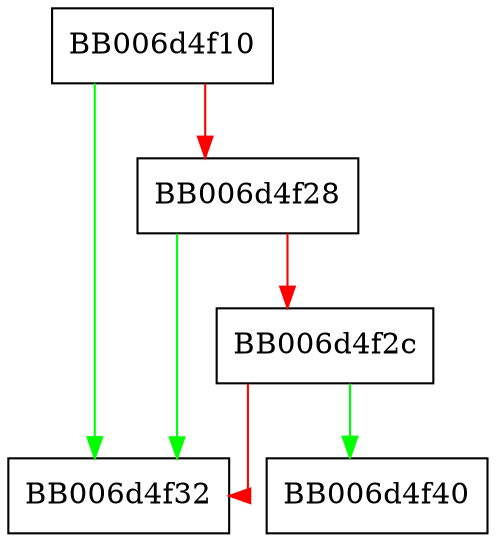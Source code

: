 digraph ec_import {
  node [shape="box"];
  graph [splines=ortho];
  BB006d4f10 -> BB006d4f32 [color="green"];
  BB006d4f10 -> BB006d4f28 [color="red"];
  BB006d4f28 -> BB006d4f32 [color="green"];
  BB006d4f28 -> BB006d4f2c [color="red"];
  BB006d4f2c -> BB006d4f40 [color="green"];
  BB006d4f2c -> BB006d4f32 [color="red"];
}